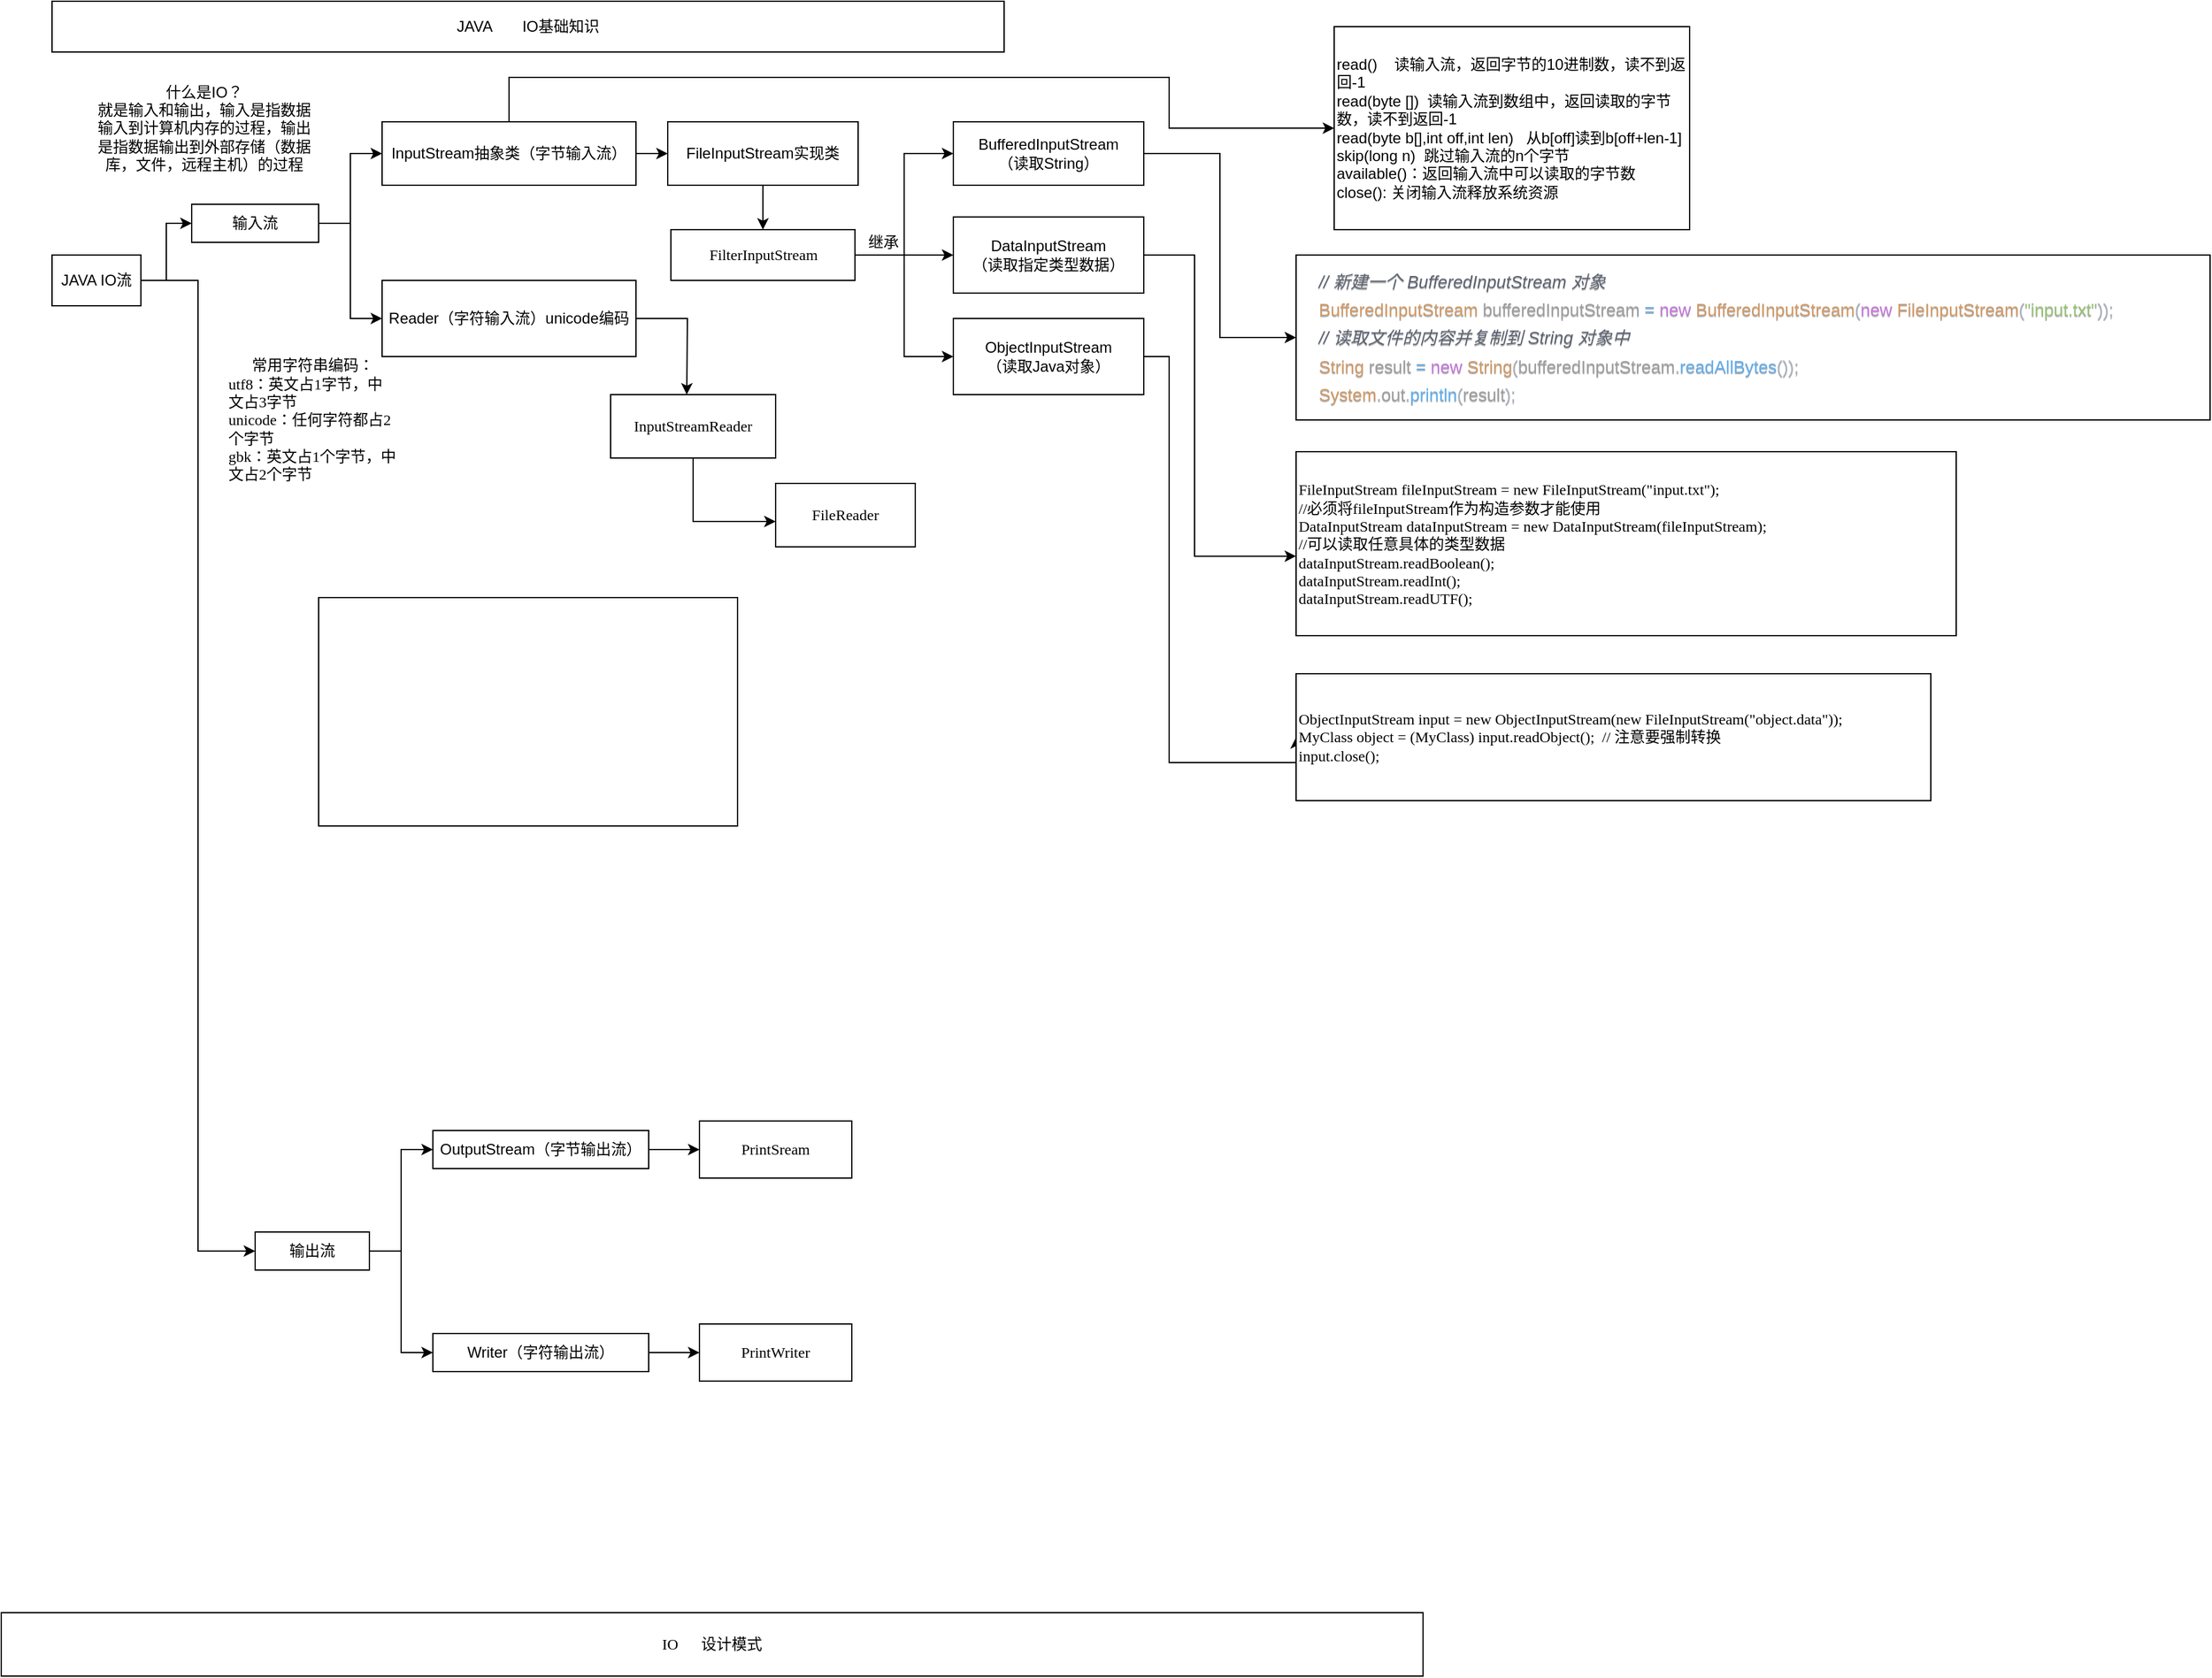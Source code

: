 <mxfile version="20.2.7" type="device"><diagram id="oM7vXEvF-nyBrCfh50hu" name="第 1 页"><mxGraphModel dx="1185" dy="661" grid="1" gridSize="10" guides="1" tooltips="1" connect="1" arrows="1" fold="1" page="1" pageScale="1" pageWidth="1390" pageHeight="980" math="0" shadow="0"><root><mxCell id="0"/><mxCell id="1" parent="0"/><mxCell id="KMKHdDrqFi0lqZ_SUr9B-1" value="JAVA&amp;nbsp; &amp;nbsp; &amp;nbsp; &amp;nbsp;IO基础知识" style="rounded=0;whiteSpace=wrap;html=1;" vertex="1" parent="1"><mxGeometry x="40" y="30" width="750" height="40" as="geometry"/></mxCell><mxCell id="KMKHdDrqFi0lqZ_SUr9B-28" style="edgeStyle=orthogonalEdgeStyle;rounded=0;orthogonalLoop=1;jettySize=auto;html=1;entryX=0;entryY=0.5;entryDx=0;entryDy=0;" edge="1" parent="1" source="KMKHdDrqFi0lqZ_SUr9B-2" target="KMKHdDrqFi0lqZ_SUr9B-12"><mxGeometry relative="1" as="geometry"/></mxCell><mxCell id="KMKHdDrqFi0lqZ_SUr9B-29" style="edgeStyle=orthogonalEdgeStyle;rounded=0;orthogonalLoop=1;jettySize=auto;html=1;entryX=0;entryY=0.5;entryDx=0;entryDy=0;" edge="1" parent="1" source="KMKHdDrqFi0lqZ_SUr9B-2" target="KMKHdDrqFi0lqZ_SUr9B-14"><mxGeometry relative="1" as="geometry"/></mxCell><mxCell id="KMKHdDrqFi0lqZ_SUr9B-2" value="输入流" style="rounded=0;whiteSpace=wrap;html=1;" vertex="1" parent="1"><mxGeometry x="150" y="190" width="100" height="30" as="geometry"/></mxCell><mxCell id="KMKHdDrqFi0lqZ_SUr9B-20" style="edgeStyle=orthogonalEdgeStyle;rounded=0;orthogonalLoop=1;jettySize=auto;html=1;entryX=0;entryY=0.5;entryDx=0;entryDy=0;" edge="1" parent="1" source="KMKHdDrqFi0lqZ_SUr9B-3" target="KMKHdDrqFi0lqZ_SUr9B-18"><mxGeometry relative="1" as="geometry"/></mxCell><mxCell id="KMKHdDrqFi0lqZ_SUr9B-21" style="edgeStyle=orthogonalEdgeStyle;rounded=0;orthogonalLoop=1;jettySize=auto;html=1;entryX=0;entryY=0.5;entryDx=0;entryDy=0;" edge="1" parent="1" source="KMKHdDrqFi0lqZ_SUr9B-3" target="KMKHdDrqFi0lqZ_SUr9B-19"><mxGeometry relative="1" as="geometry"/></mxCell><mxCell id="KMKHdDrqFi0lqZ_SUr9B-3" value="输出流" style="rounded=0;whiteSpace=wrap;html=1;" vertex="1" parent="1"><mxGeometry x="200" y="1000" width="90" height="30" as="geometry"/></mxCell><mxCell id="KMKHdDrqFi0lqZ_SUr9B-5" value="什么是IO？&lt;br&gt;就是输入和输出，输入是指数据输入到计算机内存的过程，输出是指数据输出到外部存储（数据库，文件，远程主机）的过程" style="text;html=1;strokeColor=none;fillColor=none;align=center;verticalAlign=middle;whiteSpace=wrap;rounded=0;" vertex="1" parent="1"><mxGeometry x="70" y="90" width="180" height="80" as="geometry"/></mxCell><mxCell id="KMKHdDrqFi0lqZ_SUr9B-9" style="edgeStyle=orthogonalEdgeStyle;rounded=0;orthogonalLoop=1;jettySize=auto;html=1;entryX=0;entryY=0.5;entryDx=0;entryDy=0;" edge="1" parent="1" source="KMKHdDrqFi0lqZ_SUr9B-8" target="KMKHdDrqFi0lqZ_SUr9B-2"><mxGeometry relative="1" as="geometry"/></mxCell><mxCell id="KMKHdDrqFi0lqZ_SUr9B-10" style="edgeStyle=orthogonalEdgeStyle;rounded=0;orthogonalLoop=1;jettySize=auto;html=1;entryX=0;entryY=0.5;entryDx=0;entryDy=0;" edge="1" parent="1" source="KMKHdDrqFi0lqZ_SUr9B-8" target="KMKHdDrqFi0lqZ_SUr9B-3"><mxGeometry relative="1" as="geometry"/></mxCell><mxCell id="KMKHdDrqFi0lqZ_SUr9B-8" value="JAVA IO流" style="rounded=0;whiteSpace=wrap;html=1;" vertex="1" parent="1"><mxGeometry x="40" y="230" width="70" height="40" as="geometry"/></mxCell><mxCell id="KMKHdDrqFi0lqZ_SUr9B-22" style="edgeStyle=orthogonalEdgeStyle;rounded=0;orthogonalLoop=1;jettySize=auto;html=1;entryX=0;entryY=0.5;entryDx=0;entryDy=0;" edge="1" parent="1" source="KMKHdDrqFi0lqZ_SUr9B-12" target="KMKHdDrqFi0lqZ_SUr9B-24"><mxGeometry relative="1" as="geometry"><mxPoint x="510" y="175" as="targetPoint"/></mxGeometry></mxCell><mxCell id="KMKHdDrqFi0lqZ_SUr9B-25" style="edgeStyle=orthogonalEdgeStyle;rounded=0;orthogonalLoop=1;jettySize=auto;html=1;entryX=0;entryY=0.5;entryDx=0;entryDy=0;" edge="1" parent="1" source="KMKHdDrqFi0lqZ_SUr9B-12" target="KMKHdDrqFi0lqZ_SUr9B-23"><mxGeometry relative="1" as="geometry"><Array as="points"><mxPoint x="400" y="90"/><mxPoint x="920" y="90"/><mxPoint x="920" y="130"/></Array></mxGeometry></mxCell><mxCell id="KMKHdDrqFi0lqZ_SUr9B-12" value="InputStream抽象类（字节输入流）" style="rounded=0;whiteSpace=wrap;html=1;" vertex="1" parent="1"><mxGeometry x="300" y="125" width="200" height="50" as="geometry"/></mxCell><mxCell id="KMKHdDrqFi0lqZ_SUr9B-49" style="edgeStyle=orthogonalEdgeStyle;rounded=0;orthogonalLoop=1;jettySize=auto;html=1;fontFamily=Verdana;" edge="1" parent="1" source="KMKHdDrqFi0lqZ_SUr9B-14"><mxGeometry relative="1" as="geometry"><mxPoint x="540" y="340.0" as="targetPoint"/></mxGeometry></mxCell><mxCell id="KMKHdDrqFi0lqZ_SUr9B-14" value="Reader（字符输入流）unicode编码" style="rounded=0;whiteSpace=wrap;html=1;" vertex="1" parent="1"><mxGeometry x="300" y="250" width="200" height="60" as="geometry"/></mxCell><mxCell id="KMKHdDrqFi0lqZ_SUr9B-53" style="edgeStyle=orthogonalEdgeStyle;rounded=0;orthogonalLoop=1;jettySize=auto;html=1;fontFamily=Verdana;" edge="1" parent="1" source="KMKHdDrqFi0lqZ_SUr9B-18"><mxGeometry relative="1" as="geometry"><mxPoint x="550" y="935" as="targetPoint"/></mxGeometry></mxCell><mxCell id="KMKHdDrqFi0lqZ_SUr9B-18" value="OutputStream（字节输出流）" style="rounded=0;whiteSpace=wrap;html=1;" vertex="1" parent="1"><mxGeometry x="340" y="920" width="170" height="30" as="geometry"/></mxCell><mxCell id="KMKHdDrqFi0lqZ_SUr9B-56" style="edgeStyle=orthogonalEdgeStyle;rounded=0;orthogonalLoop=1;jettySize=auto;html=1;entryX=0;entryY=0.5;entryDx=0;entryDy=0;fontFamily=Verdana;" edge="1" parent="1" source="KMKHdDrqFi0lqZ_SUr9B-19" target="KMKHdDrqFi0lqZ_SUr9B-55"><mxGeometry relative="1" as="geometry"/></mxCell><mxCell id="KMKHdDrqFi0lqZ_SUr9B-19" value="Writer（字符输出流）" style="rounded=0;whiteSpace=wrap;html=1;" vertex="1" parent="1"><mxGeometry x="340" y="1080" width="170" height="30" as="geometry"/></mxCell><mxCell id="KMKHdDrqFi0lqZ_SUr9B-23" value="read()&amp;nbsp; &amp;nbsp; 读输入流，返回字节的10进制数，读不到返回-1&lt;br&gt;read(byte [])&amp;nbsp; 读输入流到数组中，返回读取的字节数，读不到返回-1&lt;br&gt;read(byte b[],int off,int len)&amp;nbsp; &amp;nbsp;从b[off]读到b[off+len-1]&lt;br&gt;skip(long n)&amp;nbsp; 跳过输入流的n个字节&lt;br&gt;available()：返回输入流中可以读取的字节数&lt;br&gt;close(): 关闭输入流释放系统资源" style="rounded=0;whiteSpace=wrap;html=1;align=left;" vertex="1" parent="1"><mxGeometry x="1050" y="50" width="280" height="160" as="geometry"/></mxCell><mxCell id="KMKHdDrqFi0lqZ_SUr9B-62" style="edgeStyle=orthogonalEdgeStyle;rounded=0;orthogonalLoop=1;jettySize=auto;html=1;entryX=0.5;entryY=0;entryDx=0;entryDy=0;fontFamily=Verdana;" edge="1" parent="1" source="KMKHdDrqFi0lqZ_SUr9B-24" target="KMKHdDrqFi0lqZ_SUr9B-61"><mxGeometry relative="1" as="geometry"/></mxCell><mxCell id="KMKHdDrqFi0lqZ_SUr9B-24" value="FileInputStream实现类" style="rounded=0;whiteSpace=wrap;html=1;" vertex="1" parent="1"><mxGeometry x="525" y="125" width="150" height="50" as="geometry"/></mxCell><mxCell id="KMKHdDrqFi0lqZ_SUr9B-34" style="edgeStyle=orthogonalEdgeStyle;rounded=0;orthogonalLoop=1;jettySize=auto;html=1;entryX=0;entryY=0.5;entryDx=0;entryDy=0;" edge="1" parent="1" source="KMKHdDrqFi0lqZ_SUr9B-26" target="KMKHdDrqFi0lqZ_SUr9B-33"><mxGeometry relative="1" as="geometry"><mxPoint x="980" y="330" as="targetPoint"/></mxGeometry></mxCell><mxCell id="KMKHdDrqFi0lqZ_SUr9B-26" value="BufferedInputStream&lt;br&gt;（读取String）" style="rounded=0;whiteSpace=wrap;html=1;" vertex="1" parent="1"><mxGeometry x="750" y="125" width="150" height="50" as="geometry"/></mxCell><mxCell id="KMKHdDrqFi0lqZ_SUr9B-31" value="继承" style="text;html=1;strokeColor=none;fillColor=none;align=center;verticalAlign=middle;whiteSpace=wrap;rounded=0;" vertex="1" parent="1"><mxGeometry x="670" y="210" width="50" height="20" as="geometry"/></mxCell><mxCell id="KMKHdDrqFi0lqZ_SUr9B-33" value="&lt;p style=&quot;margin-top: 0.85rem; margin-bottom: 0.85rem; margin-left: var(--line-numbers-width); overflow: auto; padding: 1rem; border-radius: 6px; line-height: 1.4; position: relative; z-index: 1; background: 0px 0px; vertical-align: middle; text-shadow: rgba(0, 0, 0, 0.3) 0px 1px; tab-size: 2; color: rgb(158, 158, 158); font-size: 16px;&quot;&gt;&lt;code style=&quot;font-family: var(--font-family-code); padding: 0px; border-radius: 0px; font-size: 0.85em; overflow-wrap: unset; transition: color var(--color-transition); margin: 0px; color: var(--code-color); word-spacing: normal; word-break: normal; hyphens: none; -webkit-font-smoothing: auto; background: 0px 0px !important;&quot;&gt;&lt;span style=&quot;color: rgb(92, 99, 112); font-style: italic;&quot; class=&quot;token comment&quot;&gt;// 新建一个 BufferedInputStream 对象&lt;br&gt;&lt;/span&gt;&lt;/code&gt;&lt;code style=&quot;font-family: var(--font-family-code); padding: 0px; border-radius: 0px; font-size: 0.85em; overflow-wrap: unset; transition: color var(--color-transition); margin: 0px; color: var(--code-color); word-spacing: normal; word-break: normal; hyphens: none; -webkit-font-smoothing: auto; background: 0px 0px !important;&quot;&gt;&lt;span style=&quot;color: rgb(209, 154, 102);&quot; class=&quot;token class-name&quot;&gt;BufferedInputStream&lt;/span&gt; bufferedInputStream &lt;span style=&quot;color: rgb(97, 175, 239);&quot; class=&quot;token operator&quot;&gt;=&lt;/span&gt; &lt;span style=&quot;color: rgb(198, 120, 221);&quot; class=&quot;token keyword&quot;&gt;new&lt;/span&gt; &lt;span style=&quot;color: rgb(209, 154, 102);&quot; class=&quot;token class-name&quot;&gt;BufferedInputStream&lt;/span&gt;&lt;span style=&quot;color: rgb(171, 178, 191);&quot; class=&quot;token punctuation&quot;&gt;(&lt;/span&gt;&lt;span style=&quot;color: rgb(198, 120, 221);&quot; class=&quot;token keyword&quot;&gt;new&lt;/span&gt; &lt;span style=&quot;color: rgb(209, 154, 102);&quot; class=&quot;token class-name&quot;&gt;FileInputStream&lt;/span&gt;&lt;span style=&quot;color: rgb(171, 178, 191);&quot; class=&quot;token punctuation&quot;&gt;(&lt;/span&gt;&lt;span style=&quot;color: rgb(152, 195, 121);&quot; class=&quot;token string&quot;&gt;&quot;input.txt&quot;&lt;/span&gt;&lt;span style=&quot;color: rgb(171, 178, 191);&quot; class=&quot;token punctuation&quot;&gt;)&lt;/span&gt;&lt;span style=&quot;color: rgb(171, 178, 191);&quot; class=&quot;token punctuation&quot;&gt;)&lt;/span&gt;&lt;span style=&quot;color: rgb(171, 178, 191);&quot; class=&quot;token punctuation&quot;&gt;;&lt;br&gt;&lt;/span&gt;&lt;/code&gt;&lt;code style=&quot;font-family: var(--font-family-code); padding: 0px; border-radius: 0px; font-size: 0.85em; overflow-wrap: unset; transition: color var(--color-transition); margin: 0px; color: var(--code-color); word-spacing: normal; word-break: normal; hyphens: none; -webkit-font-smoothing: auto; background: 0px 0px !important;&quot;&gt;&lt;span style=&quot;color: rgb(92, 99, 112); font-style: italic;&quot; class=&quot;token comment&quot;&gt;// 读取文件的内容并复制到 String 对象中&lt;br&gt;&lt;/span&gt;&lt;/code&gt;&lt;code style=&quot;font-family: var(--font-family-code); padding: 0px; border-radius: 0px; font-size: 0.85em; overflow-wrap: unset; transition: color var(--color-transition); margin: 0px; color: var(--code-color); word-spacing: normal; word-break: normal; hyphens: none; -webkit-font-smoothing: auto; background: 0px 0px !important;&quot;&gt;&lt;span style=&quot;color: rgb(209, 154, 102);&quot; class=&quot;token class-name&quot;&gt;String&lt;/span&gt; result &lt;span style=&quot;color: rgb(97, 175, 239);&quot; class=&quot;token operator&quot;&gt;=&lt;/span&gt; &lt;span style=&quot;color: rgb(198, 120, 221);&quot; class=&quot;token keyword&quot;&gt;new&lt;/span&gt; &lt;span style=&quot;color: rgb(209, 154, 102);&quot; class=&quot;token class-name&quot;&gt;String&lt;/span&gt;&lt;span style=&quot;color: rgb(171, 178, 191);&quot; class=&quot;token punctuation&quot;&gt;(&lt;/span&gt;bufferedInputStream&lt;span style=&quot;color: rgb(171, 178, 191);&quot; class=&quot;token punctuation&quot;&gt;.&lt;/span&gt;&lt;span style=&quot;color: rgb(97, 175, 239);&quot; class=&quot;token function&quot;&gt;readAllBytes&lt;/span&gt;&lt;span style=&quot;color: rgb(171, 178, 191);&quot; class=&quot;token punctuation&quot;&gt;(&lt;/span&gt;&lt;span style=&quot;color: rgb(171, 178, 191);&quot; class=&quot;token punctuation&quot;&gt;)&lt;/span&gt;&lt;span style=&quot;color: rgb(171, 178, 191);&quot; class=&quot;token punctuation&quot;&gt;)&lt;/span&gt;&lt;span style=&quot;color: rgb(171, 178, 191);&quot; class=&quot;token punctuation&quot;&gt;;&lt;br&gt;&lt;/span&gt;&lt;/code&gt;&lt;code style=&quot;font-family: var(--font-family-code); padding: 0px; border-radius: 0px; font-size: 0.85em; overflow-wrap: unset; transition: color var(--color-transition); margin: 0px; color: var(--code-color); word-spacing: normal; word-break: normal; hyphens: none; -webkit-font-smoothing: auto; background: 0px 0px !important;&quot;&gt;&lt;span style=&quot;color: rgb(209, 154, 102);&quot; class=&quot;token class-name&quot;&gt;System&lt;/span&gt;&lt;span style=&quot;color: rgb(171, 178, 191);&quot; class=&quot;token punctuation&quot;&gt;.&lt;/span&gt;out&lt;span style=&quot;color: rgb(171, 178, 191);&quot; class=&quot;token punctuation&quot;&gt;.&lt;/span&gt;&lt;span style=&quot;color: rgb(97, 175, 239);&quot; class=&quot;token function&quot;&gt;println&lt;/span&gt;&lt;span style=&quot;color: rgb(171, 178, 191);&quot; class=&quot;token punctuation&quot;&gt;(&lt;/span&gt;result&lt;span style=&quot;color: rgb(171, 178, 191);&quot; class=&quot;token punctuation&quot;&gt;)&lt;/span&gt;&lt;span style=&quot;color: rgb(171, 178, 191);&quot; class=&quot;token punctuation&quot;&gt;;&lt;/span&gt;&lt;/code&gt;&lt;/p&gt;" style="rounded=0;whiteSpace=wrap;html=1;align=left;" vertex="1" parent="1"><mxGeometry x="1020" y="230" width="720" height="130" as="geometry"/></mxCell><mxCell id="KMKHdDrqFi0lqZ_SUr9B-42" style="edgeStyle=orthogonalEdgeStyle;rounded=0;orthogonalLoop=1;jettySize=auto;html=1;entryX=0;entryY=0.568;entryDx=0;entryDy=0;entryPerimeter=0;fontFamily=Verdana;" edge="1" parent="1" source="KMKHdDrqFi0lqZ_SUr9B-36" target="KMKHdDrqFi0lqZ_SUr9B-40"><mxGeometry relative="1" as="geometry"><Array as="points"><mxPoint x="940" y="230"/><mxPoint x="940" y="467"/></Array></mxGeometry></mxCell><mxCell id="KMKHdDrqFi0lqZ_SUr9B-36" value="DataInputStream&lt;br&gt;（读取指定类型数据）" style="rounded=0;whiteSpace=wrap;html=1;" vertex="1" parent="1"><mxGeometry x="750" y="200" width="150" height="60" as="geometry"/></mxCell><mxCell id="KMKHdDrqFi0lqZ_SUr9B-44" style="edgeStyle=orthogonalEdgeStyle;rounded=0;orthogonalLoop=1;jettySize=auto;html=1;fontFamily=Verdana;entryX=0;entryY=0.5;entryDx=0;entryDy=0;" edge="1" parent="1" source="KMKHdDrqFi0lqZ_SUr9B-37" target="KMKHdDrqFi0lqZ_SUr9B-45"><mxGeometry relative="1" as="geometry"><mxPoint x="920" y="580" as="targetPoint"/><Array as="points"><mxPoint x="920" y="310"/><mxPoint x="920" y="630"/></Array></mxGeometry></mxCell><mxCell id="KMKHdDrqFi0lqZ_SUr9B-37" value="ObjectInputStream&lt;br&gt;（读取Java对象）" style="rounded=0;whiteSpace=wrap;html=1;" vertex="1" parent="1"><mxGeometry x="750" y="280" width="150" height="60" as="geometry"/></mxCell><mxCell id="KMKHdDrqFi0lqZ_SUr9B-40" value="&lt;div style=&quot;font-family: Verdana;&quot;&gt;FileInputStream fileInputStream = new FileInputStream(&quot;input.txt&quot;);&lt;/div&gt;&lt;div style=&quot;font-family: Verdana;&quot;&gt;//必须将fileInputStream作为构造参数才能使用&lt;/div&gt;&lt;div style=&quot;font-family: Verdana;&quot;&gt;DataInputStream dataInputStream = new DataInputStream(fileInputStream);&lt;/div&gt;&lt;div style=&quot;font-family: Verdana;&quot;&gt;//可以读取任意具体的类型数据&lt;/div&gt;&lt;div style=&quot;font-family: Verdana;&quot;&gt;dataInputStream.readBoolean();&lt;/div&gt;&lt;div style=&quot;font-family: Verdana;&quot;&gt;dataInputStream.readInt();&lt;/div&gt;&lt;div style=&quot;font-family: Verdana;&quot;&gt;dataInputStream.readUTF();&lt;/div&gt;" style="rounded=0;whiteSpace=wrap;html=1;align=left;" vertex="1" parent="1"><mxGeometry x="1020" y="385" width="520" height="145" as="geometry"/></mxCell><mxCell id="KMKHdDrqFi0lqZ_SUr9B-45" value="&lt;div&gt;ObjectInputStream input = new ObjectInputStream(new FileInputStream(&quot;object.data&quot;));&lt;/div&gt;&lt;div&gt;MyClass object = (MyClass) input.readObject();&amp;nbsp; // 注意要强制转换&lt;/div&gt;&lt;div&gt;input.close();&lt;/div&gt;" style="rounded=0;whiteSpace=wrap;html=1;fontFamily=Verdana;align=left;" vertex="1" parent="1"><mxGeometry x="1020" y="560" width="500" height="100" as="geometry"/></mxCell><mxCell id="KMKHdDrqFi0lqZ_SUr9B-47" value="" style="rounded=0;whiteSpace=wrap;html=1;fontFamily=Verdana;" vertex="1" parent="1"><mxGeometry x="250" y="500" width="330" height="180" as="geometry"/></mxCell><mxCell id="KMKHdDrqFi0lqZ_SUr9B-48" value="常用字符串编码：&lt;br&gt;&lt;div style=&quot;text-align: left;&quot;&gt;&lt;span style=&quot;background-color: initial;&quot;&gt;utf8：英文占1字节，中文占3字节&lt;/span&gt;&lt;/div&gt;&lt;div style=&quot;text-align: left;&quot;&gt;&lt;span style=&quot;background-color: initial;&quot;&gt;unicode：任何字符都占2个字节&lt;/span&gt;&lt;/div&gt;&lt;div style=&quot;text-align: left;&quot;&gt;&lt;span style=&quot;background-color: initial;&quot;&gt;gbk：英文占1个字节，中文占2个字节&lt;/span&gt;&lt;/div&gt;" style="text;html=1;strokeColor=none;fillColor=none;align=center;verticalAlign=middle;whiteSpace=wrap;rounded=0;fontFamily=Verdana;" vertex="1" parent="1"><mxGeometry x="177.5" y="300" width="135" height="120" as="geometry"/></mxCell><mxCell id="KMKHdDrqFi0lqZ_SUr9B-51" style="edgeStyle=orthogonalEdgeStyle;rounded=0;orthogonalLoop=1;jettySize=auto;html=1;fontFamily=Verdana;" edge="1" parent="1" source="KMKHdDrqFi0lqZ_SUr9B-50" target="KMKHdDrqFi0lqZ_SUr9B-52"><mxGeometry relative="1" as="geometry"><mxPoint x="590" y="410" as="targetPoint"/><Array as="points"><mxPoint x="545" y="440"/></Array></mxGeometry></mxCell><mxCell id="KMKHdDrqFi0lqZ_SUr9B-50" value="InputStreamReader" style="rounded=0;whiteSpace=wrap;html=1;fontFamily=Verdana;" vertex="1" parent="1"><mxGeometry x="480" y="340" width="130" height="50" as="geometry"/></mxCell><mxCell id="KMKHdDrqFi0lqZ_SUr9B-52" value="FileReader" style="rounded=0;whiteSpace=wrap;html=1;fontFamily=Verdana;" vertex="1" parent="1"><mxGeometry x="610" y="410" width="110" height="50" as="geometry"/></mxCell><mxCell id="KMKHdDrqFi0lqZ_SUr9B-54" value="PrintSream" style="rounded=0;whiteSpace=wrap;html=1;fontFamily=Verdana;" vertex="1" parent="1"><mxGeometry x="550" y="912.5" width="120" height="45" as="geometry"/></mxCell><mxCell id="KMKHdDrqFi0lqZ_SUr9B-55" value="PrintWriter" style="rounded=0;whiteSpace=wrap;html=1;fontFamily=Verdana;" vertex="1" parent="1"><mxGeometry x="550" y="1072.5" width="120" height="45" as="geometry"/></mxCell><mxCell id="KMKHdDrqFi0lqZ_SUr9B-58" value="IO&amp;nbsp; &amp;nbsp; &amp;nbsp; 设计模式" style="rounded=0;whiteSpace=wrap;html=1;fontFamily=Verdana;" vertex="1" parent="1"><mxGeometry y="1300" width="1120" height="50" as="geometry"/></mxCell><mxCell id="KMKHdDrqFi0lqZ_SUr9B-65" style="edgeStyle=orthogonalEdgeStyle;rounded=0;orthogonalLoop=1;jettySize=auto;html=1;entryX=0;entryY=0.5;entryDx=0;entryDy=0;fontFamily=Verdana;" edge="1" parent="1" source="KMKHdDrqFi0lqZ_SUr9B-61" target="KMKHdDrqFi0lqZ_SUr9B-26"><mxGeometry relative="1" as="geometry"/></mxCell><mxCell id="KMKHdDrqFi0lqZ_SUr9B-66" style="edgeStyle=orthogonalEdgeStyle;rounded=0;orthogonalLoop=1;jettySize=auto;html=1;exitX=1;exitY=0.5;exitDx=0;exitDy=0;entryX=0;entryY=0.5;entryDx=0;entryDy=0;fontFamily=Verdana;" edge="1" parent="1" source="KMKHdDrqFi0lqZ_SUr9B-61" target="KMKHdDrqFi0lqZ_SUr9B-36"><mxGeometry relative="1" as="geometry"/></mxCell><mxCell id="KMKHdDrqFi0lqZ_SUr9B-67" style="edgeStyle=orthogonalEdgeStyle;rounded=0;orthogonalLoop=1;jettySize=auto;html=1;exitX=1;exitY=0.5;exitDx=0;exitDy=0;entryX=0;entryY=0.5;entryDx=0;entryDy=0;fontFamily=Verdana;" edge="1" parent="1" source="KMKHdDrqFi0lqZ_SUr9B-61" target="KMKHdDrqFi0lqZ_SUr9B-37"><mxGeometry relative="1" as="geometry"/></mxCell><mxCell id="KMKHdDrqFi0lqZ_SUr9B-61" value="FilterInputStream" style="rounded=0;whiteSpace=wrap;html=1;fontFamily=Verdana;" vertex="1" parent="1"><mxGeometry x="527.5" y="210" width="145" height="40" as="geometry"/></mxCell></root></mxGraphModel></diagram></mxfile>